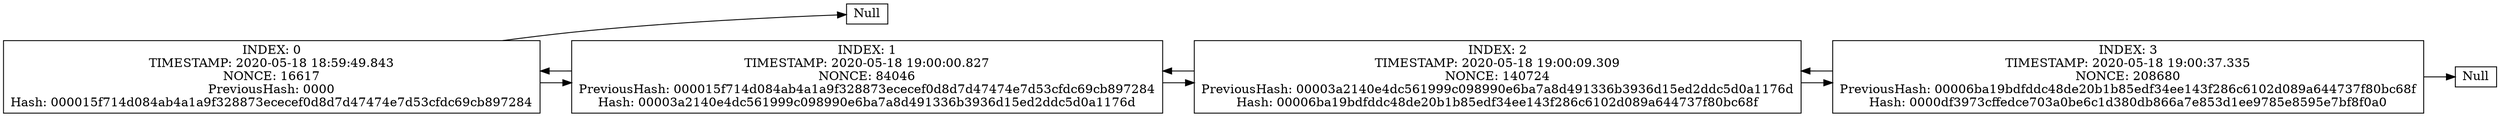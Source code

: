 digraph bloques{
rankdir=LR
node[shape=record, width= 0.1, height= 0.1];NodoNulli[label="Null"];
NodoNullf[label="Null"];
Nodo0[label="INDEX: 0\nTIMESTAMP: 2020-05-18 18:59:49.843\nNONCE: 16617\nPreviousHash: 0000\nHash: 000015f714d084ab4a1a9f328873ececef0d8d7d47474e7d53cfdc69cb897284"];
Nodo1[label="INDEX: 1\nTIMESTAMP: 2020-05-18 19:00:00.827\nNONCE: 84046\nPreviousHash: 000015f714d084ab4a1a9f328873ececef0d8d7d47474e7d53cfdc69cb897284\nHash: 00003a2140e4dc561999c098990e6ba7a8d491336b3936d15ed2ddc5d0a1176d"];
Nodo2[label="INDEX: 2\nTIMESTAMP: 2020-05-18 19:00:09.309\nNONCE: 140724\nPreviousHash: 00003a2140e4dc561999c098990e6ba7a8d491336b3936d15ed2ddc5d0a1176d\nHash: 00006ba19bdfddc48de20b1b85edf34ee143f286c6102d089a644737f80bc68f"];
Nodo3[label="INDEX: 3\nTIMESTAMP: 2020-05-18 19:00:37.335\nNONCE: 208680\nPreviousHash: 00006ba19bdfddc48de20b1b85edf34ee143f286c6102d089a644737f80bc68f\nHash: 0000df3973cffedce703a0be6c1d380db866a7e853d1ee9785e8595e7bf8f0a0"];

Nodo0-> NodoNulli
Nodo0->Nodo1
Nodo1->Nodo2
Nodo1->Nodo0
Nodo2->Nodo3
Nodo2->Nodo1
Nodo3->NodoNullf

Nodo3->Nodo2

}

